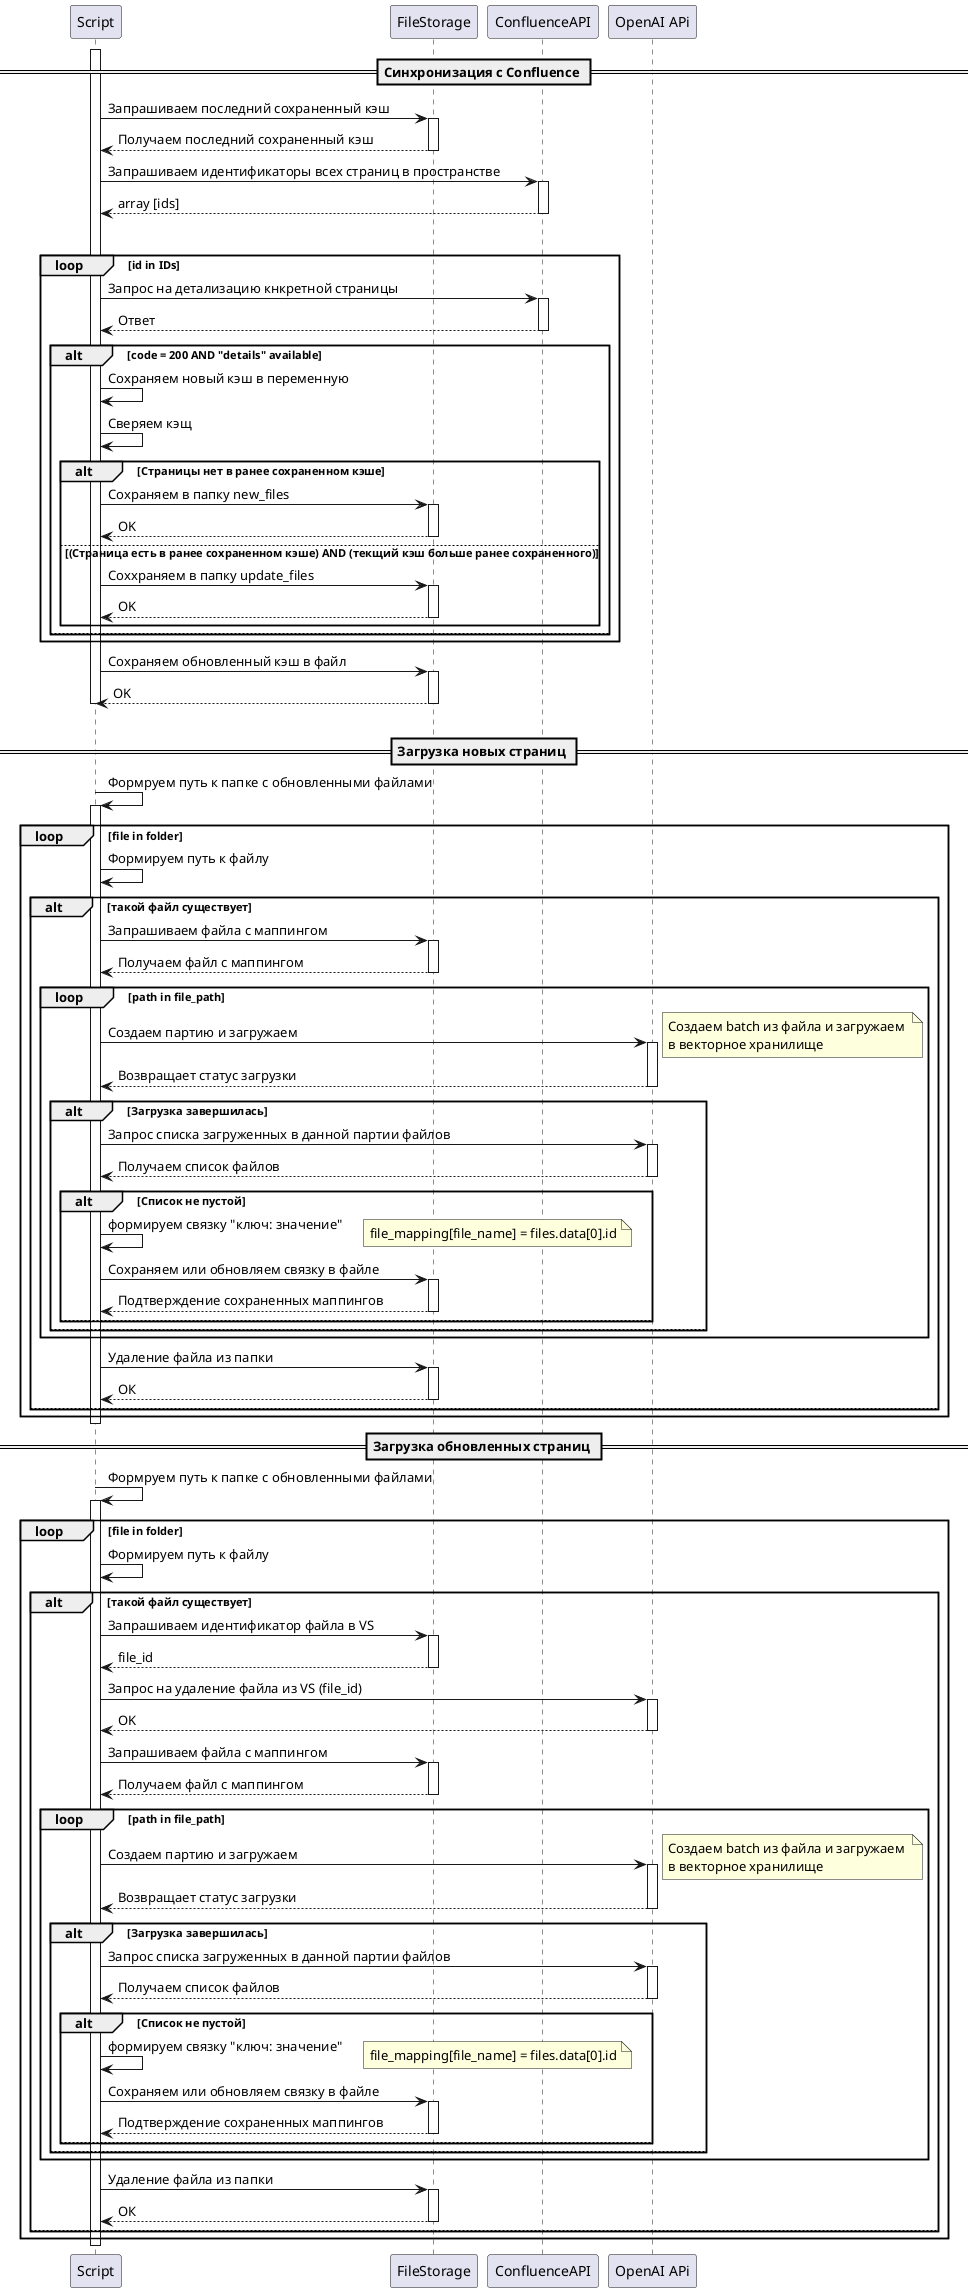 @startuml


participant Script
participant FileStorage as FS
participant ConfluenceAPI
participant "OpenAI APi" AS OA

== Синхронизация с Confluence ==
activate Script
Script -> FS: Запрашиваем последний сохраненный кэш
activate FS
FS --> Script: Получаем последний сохраненный кэш
deactivate FS
Script -> ConfluenceAPI: Запрашиваем идентификаторы всех страниц в пространстве
activate ConfluenceAPI
ConfluenceAPI --> Script: array [ids]
deactivate ConfluenceAPI
alt code = 200
    loop id in IDs
        Script -> ConfluenceAPI: Запрос на детализацию кнкретной страницы
        activate ConfluenceAPI
        ConfluenceAPI --> Script: Ответ
        deactivate ConfluenceAPI
        alt code = 200 AND "details" available
            Script -> Script: Сохраняем новый кэш в переменную
            Script -> Script: Сверяем кэщ
            alt Страницы нет в ранее сохраненном кэше 
                Script -> FS: Сохраняем в папку new_files
                activate FS
                FS --> Script: OK
                deactivate FS
            else (Страница есть в ранее сохраненном кэше) AND (текщий кэш больше ранее сохраненного)
                Script -> FS: Соххраняем в папку update_files
                activate FS
                FS --> Script: OK
                deactivate FS
            end
        else
        end
    end
    Script -> FS: Сохраняем обновленный кэш в файл
    activate FS
    FS --> Script: OK
    deactivate FS
else code != 200
deactivate Script



== Загрузка новых страниц ==
Script -> Script: Формруем путь к папке с обновленными файлами
activate Script
loop file in folder
    Script -> Script: Формируем путь к файлу
    alt такой файл существует
        Script -> FS: Запрашиваем файла с маппингом
        activate FS
        FS --> Script: Получаем файл с маппингом
        deactivate FS

        loop path in file_path
            Script -> OA: Создаем партию и загружаем
            activate OA
            note right
                Создаем batch из файла и загружаем 
                в векторное хранилище
            end note 
            OA --> Script: Возвращает статус загрузки
            deactivate OA
            alt Загрузка завершилась
                Script -> OA: Запрос списка загруженных в данной партии файлов
                activate OA
                OA --> Script: Получаем список файлов
                deactivate OA
                alt Список не пустой
                    Script -> Script: формируем связку "ключ: значение"
                    note right
                        file_mapping[file_name] = files.data[0].id
                    end note
                    Script -> FS: Сохраняем или обновляем связку в файле
                    activate FS
                    FS --> Script: Подтверждение сохраненных маппингов
                    deactivate FS
                else
                end
            else
            end
        end
        Script -> FS: Удаление файла из папки
        activate FS
        FS --> Script: ОК
        deactivate FS
    else
    end
end
deactivate Script





== Загрузка обновленных страниц ==
Script -> Script: Формруем путь к папке с обновленными файлами
activate Script
loop file in folder
    Script -> Script: Формируем путь к файлу
    alt такой файл существует
        Script -> FS: Запрашиваем идентификатор файла в VS
        activate FS
        FS --> Script: file_id
        deactivate FS
        Script -> OA: Запрос на удаление файла из VS (file_id)
        activate OA
        OA --> Script: OK
        deactivate OA

        Script -> FS: Запрашиваем файла с маппингом
        activate FS
        FS --> Script: Получаем файл с маппингом
        deactivate FS

        loop path in file_path
            Script -> OA: Создаем партию и загружаем
            activate OA
            note right
                Создаем batch из файла и загружаем 
                в векторное хранилище
            end note 
            OA --> Script: Возвращает статус загрузки
            deactivate OA
            alt Загрузка завершилась
                Script -> OA: Запрос списка загруженных в данной партии файлов
                activate OA
                OA --> Script: Получаем список файлов
                deactivate OA
                alt Список не пустой
                    Script -> Script: формируем связку "ключ: значение"
                    note right
                        file_mapping[file_name] = files.data[0].id
                    end note
                    Script -> FS: Сохраняем или обновляем связку в файле
                    activate FS
                    FS --> Script: Подтверждение сохраненных маппингов
                    deactivate FS
                else
                end
            else
            end
        end
        Script -> FS: Удаление файла из папки
        activate FS
        FS --> Script: ОК
        deactivate FS
    else
    end
end
deactivate Script

@enduml